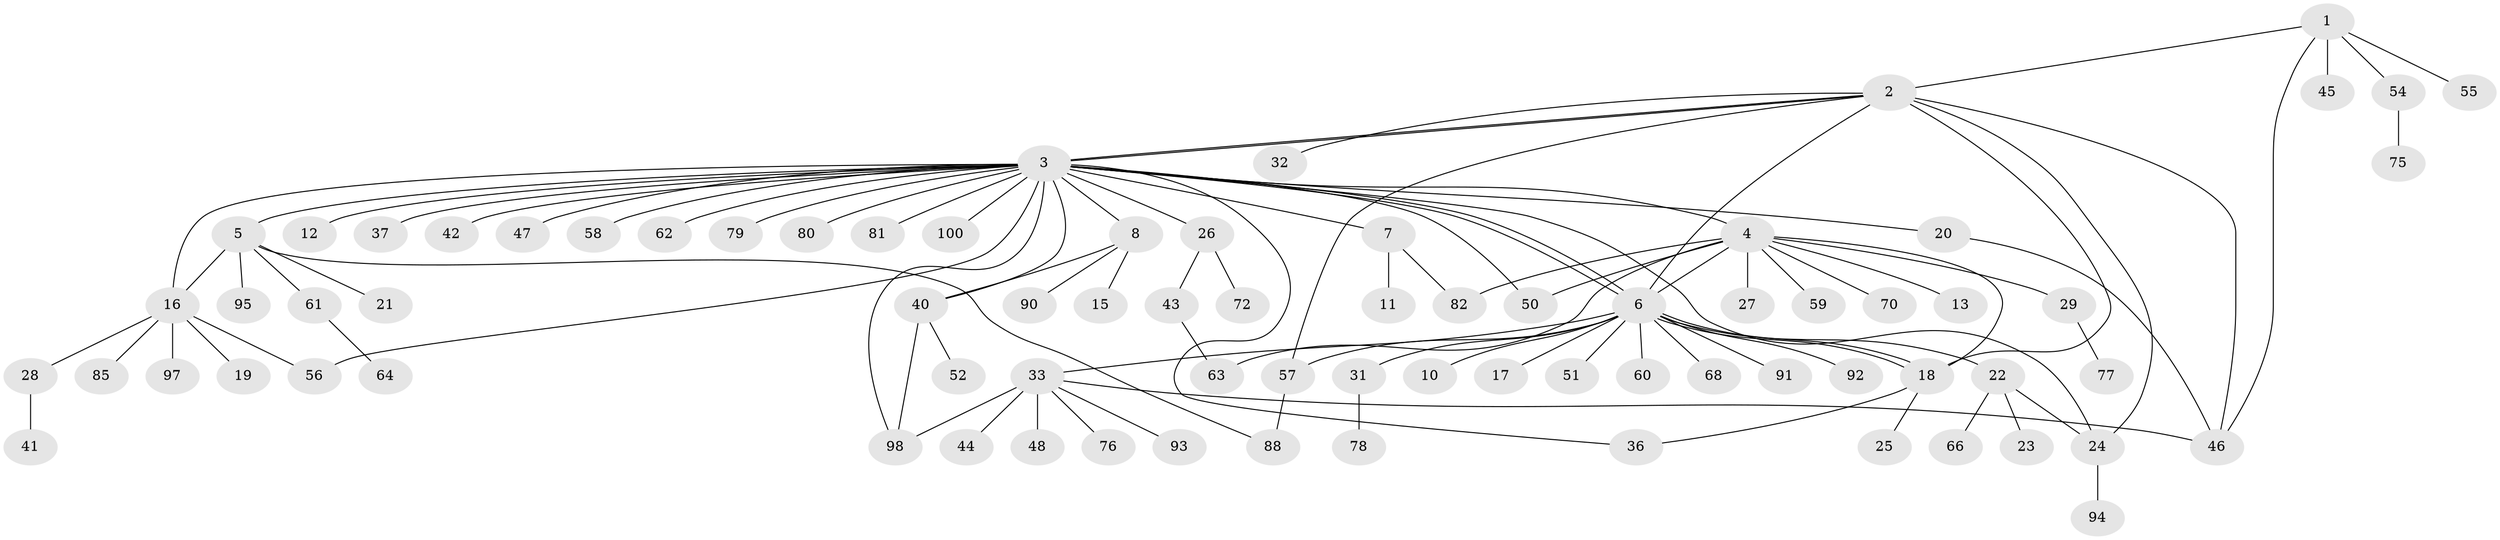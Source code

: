 // original degree distribution, {4: 0.07, 9: 0.01, 26: 0.01, 12: 0.01, 7: 0.01, 15: 0.01, 3: 0.11, 5: 0.06, 1: 0.54, 2: 0.17}
// Generated by graph-tools (version 1.1) at 2025/11/02/21/25 10:11:09]
// undirected, 78 vertices, 100 edges
graph export_dot {
graph [start="1"]
  node [color=gray90,style=filled];
  1 [super="+14"];
  2 [super="+38"];
  3 [super="+30"];
  4 [super="+34"];
  5 [super="+39"];
  6 [super="+9"];
  7;
  8 [super="+53"];
  10;
  11;
  12;
  13;
  15;
  16 [super="+73"];
  17 [super="+99"];
  18 [super="+69"];
  19;
  20;
  21;
  22;
  23;
  24 [super="+83"];
  25;
  26 [super="+71"];
  27;
  28;
  29 [super="+35"];
  31;
  32;
  33 [super="+67"];
  36 [super="+49"];
  37 [super="+65"];
  40;
  41 [super="+74"];
  42;
  43;
  44;
  45;
  46 [super="+86"];
  47;
  48;
  50 [super="+89"];
  51;
  52 [super="+96"];
  54;
  55;
  56;
  57;
  58;
  59;
  60;
  61;
  62;
  63;
  64;
  66;
  68;
  70 [super="+84"];
  72;
  75;
  76;
  77;
  78;
  79;
  80;
  81 [super="+87"];
  82;
  85;
  88;
  90;
  91;
  92;
  93;
  94;
  95;
  97;
  98;
  100;
  1 -- 2;
  1 -- 46;
  1 -- 54;
  1 -- 45;
  1 -- 55;
  2 -- 3;
  2 -- 3;
  2 -- 6;
  2 -- 32;
  2 -- 46;
  2 -- 18 [weight=2];
  2 -- 57;
  2 -- 24;
  3 -- 4;
  3 -- 5;
  3 -- 6;
  3 -- 6;
  3 -- 7;
  3 -- 8;
  3 -- 12;
  3 -- 16;
  3 -- 20;
  3 -- 26;
  3 -- 36;
  3 -- 37;
  3 -- 40;
  3 -- 47;
  3 -- 50;
  3 -- 56;
  3 -- 58;
  3 -- 62;
  3 -- 79;
  3 -- 81;
  3 -- 98;
  3 -- 100;
  3 -- 80;
  3 -- 42;
  3 -- 24;
  4 -- 6;
  4 -- 13;
  4 -- 27;
  4 -- 29;
  4 -- 50;
  4 -- 59;
  4 -- 63;
  4 -- 70;
  4 -- 82;
  4 -- 18;
  5 -- 21;
  5 -- 61;
  5 -- 88;
  5 -- 95;
  5 -- 16;
  6 -- 10;
  6 -- 17;
  6 -- 18;
  6 -- 18;
  6 -- 22;
  6 -- 57;
  6 -- 60;
  6 -- 68;
  6 -- 92;
  6 -- 33 [weight=2];
  6 -- 51;
  6 -- 91;
  6 -- 31;
  7 -- 11;
  7 -- 82;
  8 -- 15;
  8 -- 40;
  8 -- 90;
  16 -- 19;
  16 -- 28;
  16 -- 97;
  16 -- 85;
  16 -- 56;
  18 -- 25;
  18 -- 36;
  20 -- 46;
  22 -- 23;
  22 -- 24;
  22 -- 66;
  24 -- 94;
  26 -- 43;
  26 -- 72;
  28 -- 41;
  29 -- 77;
  31 -- 78;
  33 -- 44;
  33 -- 48;
  33 -- 93;
  33 -- 98;
  33 -- 76;
  33 -- 46;
  40 -- 52;
  40 -- 98;
  43 -- 63;
  54 -- 75;
  57 -- 88;
  61 -- 64;
}
